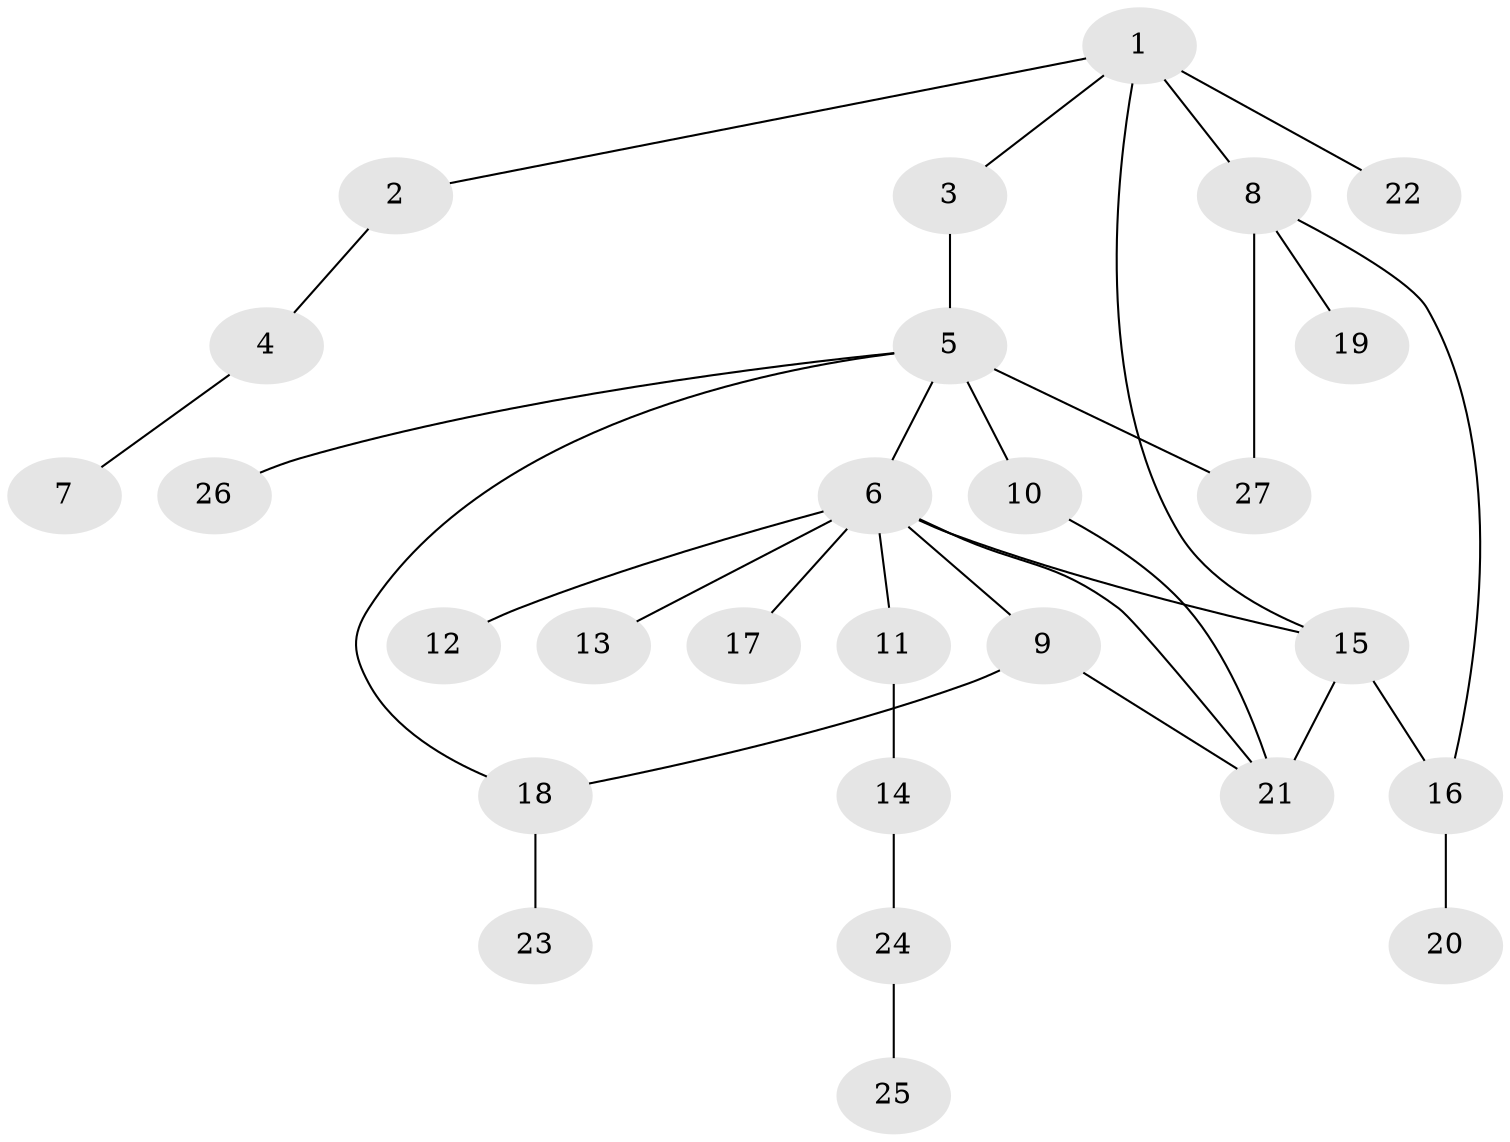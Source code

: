 // original degree distribution, {6: 0.05660377358490566, 2: 0.2830188679245283, 13: 0.018867924528301886, 10: 0.018867924528301886, 4: 0.03773584905660377, 3: 0.11320754716981132, 1: 0.4528301886792453, 5: 0.018867924528301886}
// Generated by graph-tools (version 1.1) at 2025/35/03/09/25 02:35:46]
// undirected, 27 vertices, 33 edges
graph export_dot {
graph [start="1"]
  node [color=gray90,style=filled];
  1;
  2;
  3;
  4;
  5;
  6;
  7;
  8;
  9;
  10;
  11;
  12;
  13;
  14;
  15;
  16;
  17;
  18;
  19;
  20;
  21;
  22;
  23;
  24;
  25;
  26;
  27;
  1 -- 2 [weight=1.0];
  1 -- 3 [weight=2.0];
  1 -- 8 [weight=2.0];
  1 -- 15 [weight=1.0];
  1 -- 22 [weight=1.0];
  2 -- 4 [weight=1.0];
  3 -- 5 [weight=9.0];
  4 -- 7 [weight=1.0];
  5 -- 6 [weight=2.0];
  5 -- 10 [weight=1.0];
  5 -- 18 [weight=1.0];
  5 -- 26 [weight=1.0];
  5 -- 27 [weight=1.0];
  6 -- 9 [weight=1.0];
  6 -- 11 [weight=1.0];
  6 -- 12 [weight=1.0];
  6 -- 13 [weight=1.0];
  6 -- 15 [weight=1.0];
  6 -- 17 [weight=1.0];
  6 -- 21 [weight=1.0];
  8 -- 16 [weight=1.0];
  8 -- 19 [weight=1.0];
  8 -- 27 [weight=1.0];
  9 -- 18 [weight=1.0];
  9 -- 21 [weight=1.0];
  10 -- 21 [weight=1.0];
  11 -- 14 [weight=1.0];
  14 -- 24 [weight=1.0];
  15 -- 16 [weight=1.0];
  15 -- 21 [weight=3.0];
  16 -- 20 [weight=1.0];
  18 -- 23 [weight=3.0];
  24 -- 25 [weight=1.0];
}
